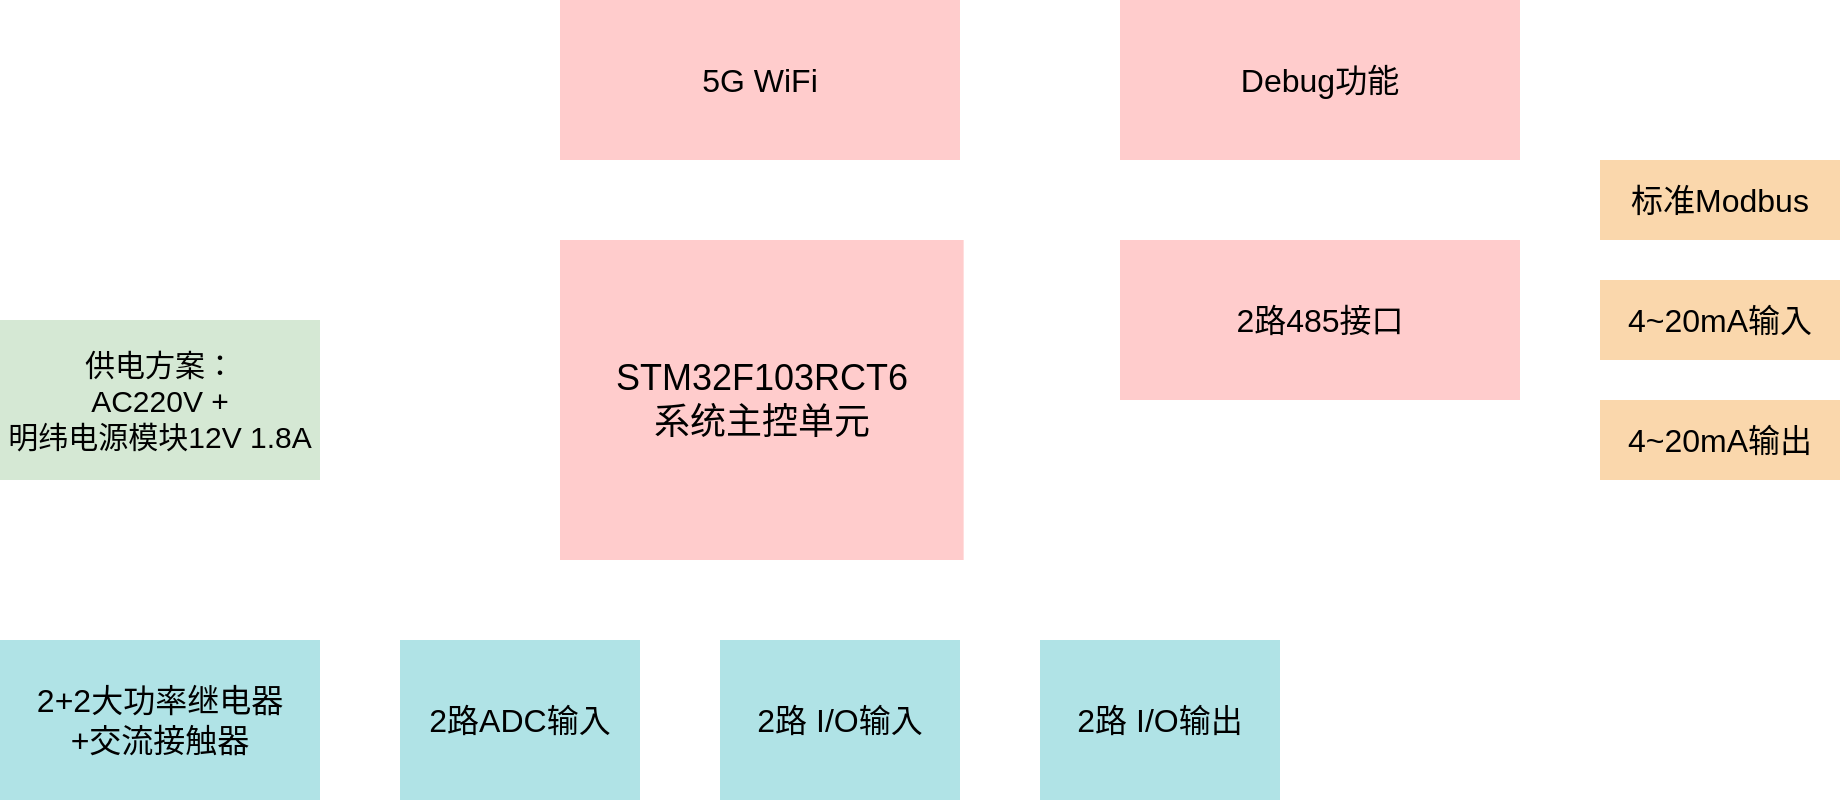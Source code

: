 <mxfile version="12.4.8" type="github">
  <diagram id="swLJGi5v2HPjv_KgUqqM" name="第 1 页">
    <mxGraphModel dx="57" dy="683" grid="1" gridSize="10" guides="1" tooltips="1" connect="1" arrows="1" fold="1" page="1" pageScale="1" pageWidth="1169" pageHeight="827" math="0" shadow="0">
      <root>
        <mxCell id="0"/>
        <mxCell id="1" parent="0"/>
        <mxCell id="vAtyXtitnbN9AJRjqvqJ-3" value="&lt;font style=&quot;font-size: 18px&quot;&gt;STM32F103RCT6&lt;br&gt;系统主控单元&lt;/font&gt;" style="rounded=0;whiteSpace=wrap;html=1;shadow=0;fillColor=#ffcccc;strokeColor=none;" parent="1" vertex="1">
          <mxGeometry x="1600" y="280" width="201.82" height="160" as="geometry"/>
        </mxCell>
        <mxCell id="cJSxulE8HZwPKAKGqiw1-1" value="5G WiFi" style="rounded=0;whiteSpace=wrap;html=1;shadow=0;fillColor=#ffcccc;strokeColor=none;fontSize=16;" parent="1" vertex="1">
          <mxGeometry x="1600" y="160" width="200" height="80" as="geometry"/>
        </mxCell>
        <mxCell id="p8CmxP3rmr4ddlv8Zw7t-1" value="供电方案：&lt;br style=&quot;font-size: 15px&quot;&gt;AC220V + &lt;br&gt;明纬电源模块12V 1.8A" style="rounded=0;whiteSpace=wrap;html=1;shadow=0;fillColor=#d5e8d4;strokeColor=none;fontSize=15;" vertex="1" parent="1">
          <mxGeometry x="1320" y="320" width="160" height="80" as="geometry"/>
        </mxCell>
        <mxCell id="p8CmxP3rmr4ddlv8Zw7t-2" value="2+2大功率继电器&lt;br&gt;+交流接触器" style="rounded=0;whiteSpace=wrap;html=1;shadow=0;fillColor=#b0e3e6;strokeColor=none;fontSize=16;" vertex="1" parent="1">
          <mxGeometry x="1320" y="480" width="160" height="80" as="geometry"/>
        </mxCell>
        <mxCell id="p8CmxP3rmr4ddlv8Zw7t-3" value="2路ADC输入" style="rounded=0;whiteSpace=wrap;html=1;shadow=0;fillColor=#b0e3e6;strokeColor=none;fontSize=16;" vertex="1" parent="1">
          <mxGeometry x="1520" y="480" width="120" height="80" as="geometry"/>
        </mxCell>
        <mxCell id="p8CmxP3rmr4ddlv8Zw7t-4" value="2路 I/O输入" style="rounded=0;whiteSpace=wrap;html=1;shadow=0;fillColor=#b0e3e6;strokeColor=none;fontSize=16;" vertex="1" parent="1">
          <mxGeometry x="1680" y="480" width="120" height="80" as="geometry"/>
        </mxCell>
        <mxCell id="p8CmxP3rmr4ddlv8Zw7t-5" value="2路 I/O输出" style="rounded=0;whiteSpace=wrap;html=1;shadow=0;fillColor=#b0e3e6;strokeColor=none;fontSize=16;" vertex="1" parent="1">
          <mxGeometry x="1840" y="480" width="120" height="80" as="geometry"/>
        </mxCell>
        <mxCell id="p8CmxP3rmr4ddlv8Zw7t-6" value="2路485接口" style="rounded=0;whiteSpace=wrap;html=1;shadow=0;fillColor=#ffcccc;strokeColor=none;fontSize=16;" vertex="1" parent="1">
          <mxGeometry x="1880" y="280" width="200" height="80" as="geometry"/>
        </mxCell>
        <mxCell id="p8CmxP3rmr4ddlv8Zw7t-7" value="4~20mA输入" style="rounded=0;whiteSpace=wrap;html=1;shadow=0;fillColor=#fad7ac;strokeColor=none;fontSize=16;" vertex="1" parent="1">
          <mxGeometry x="2120" y="300" width="120" height="40" as="geometry"/>
        </mxCell>
        <mxCell id="p8CmxP3rmr4ddlv8Zw7t-8" value="标准Modbus" style="rounded=0;whiteSpace=wrap;html=1;shadow=0;fillColor=#fad7ac;strokeColor=none;fontSize=16;" vertex="1" parent="1">
          <mxGeometry x="2120" y="240" width="120" height="40" as="geometry"/>
        </mxCell>
        <mxCell id="p8CmxP3rmr4ddlv8Zw7t-9" value="4~20mA输出&lt;br&gt;" style="rounded=0;whiteSpace=wrap;html=1;shadow=0;fillColor=#fad7ac;strokeColor=none;fontSize=16;" vertex="1" parent="1">
          <mxGeometry x="2120" y="360" width="120" height="40" as="geometry"/>
        </mxCell>
        <mxCell id="p8CmxP3rmr4ddlv8Zw7t-10" value="Debug功能&lt;br&gt;" style="rounded=0;whiteSpace=wrap;html=1;shadow=0;fillColor=#ffcccc;strokeColor=none;fontSize=16;" vertex="1" parent="1">
          <mxGeometry x="1880" y="160" width="200" height="80" as="geometry"/>
        </mxCell>
      </root>
    </mxGraphModel>
  </diagram>
</mxfile>
